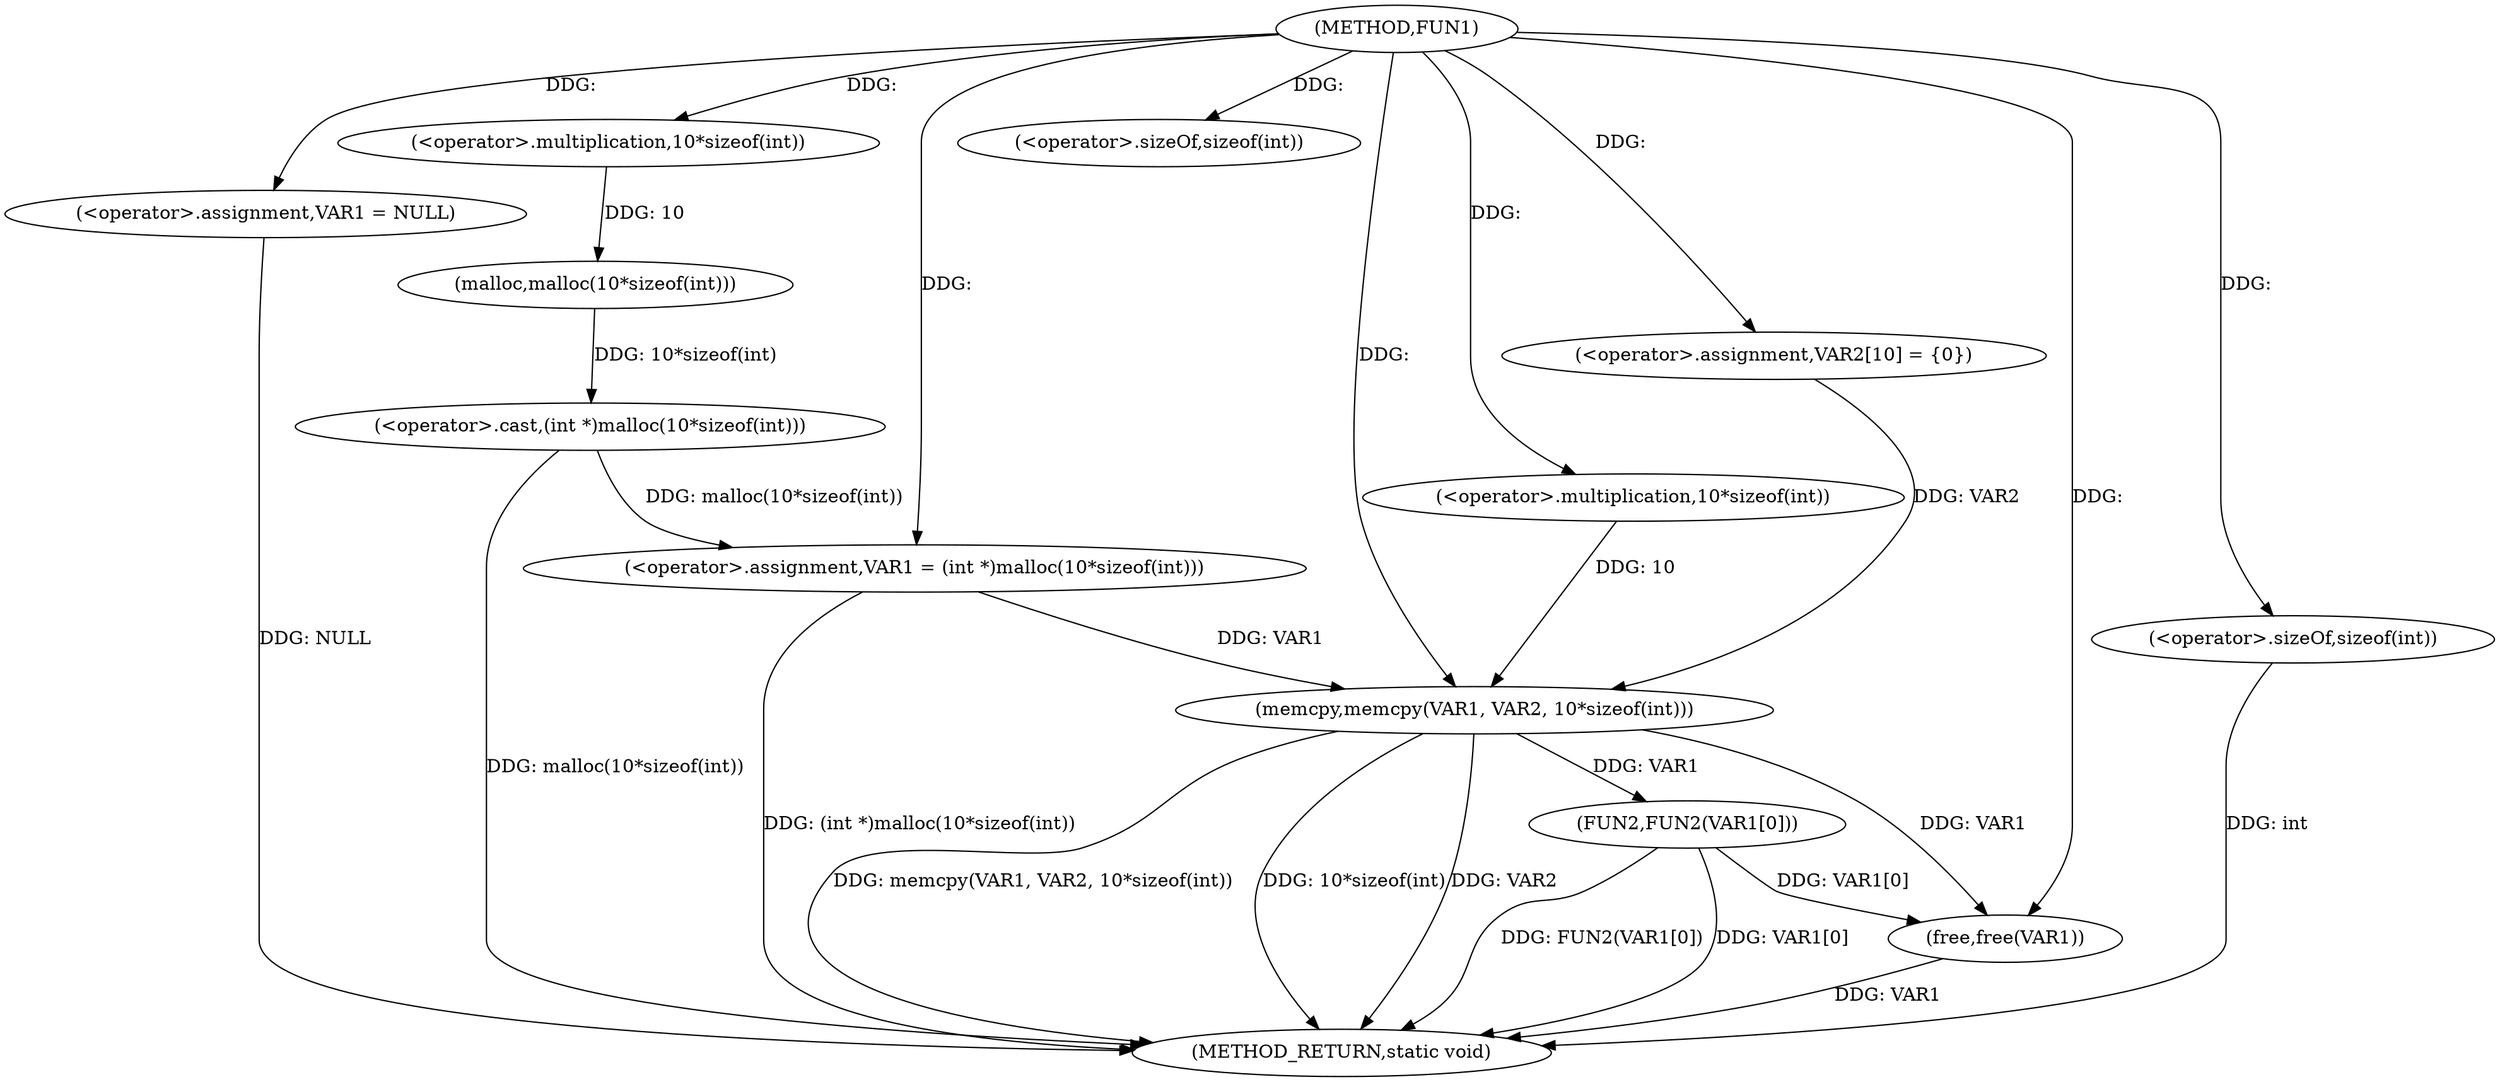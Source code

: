 digraph FUN1 {  
"1000100" [label = "(METHOD,FUN1)" ]
"1000134" [label = "(METHOD_RETURN,static void)" ]
"1000103" [label = "(<operator>.assignment,VAR1 = NULL)" ]
"1000108" [label = "(<operator>.assignment,VAR1 = (int *)malloc(10*sizeof(int)))" ]
"1000110" [label = "(<operator>.cast,(int *)malloc(10*sizeof(int)))" ]
"1000112" [label = "(malloc,malloc(10*sizeof(int)))" ]
"1000113" [label = "(<operator>.multiplication,10*sizeof(int))" ]
"1000115" [label = "(<operator>.sizeOf,sizeof(int))" ]
"1000119" [label = "(<operator>.assignment,VAR2[10] = {0})" ]
"1000121" [label = "(memcpy,memcpy(VAR1, VAR2, 10*sizeof(int)))" ]
"1000124" [label = "(<operator>.multiplication,10*sizeof(int))" ]
"1000126" [label = "(<operator>.sizeOf,sizeof(int))" ]
"1000128" [label = "(FUN2,FUN2(VAR1[0]))" ]
"1000132" [label = "(free,free(VAR1))" ]
  "1000103" -> "1000134"  [ label = "DDG: NULL"] 
  "1000121" -> "1000134"  [ label = "DDG: memcpy(VAR1, VAR2, 10*sizeof(int))"] 
  "1000126" -> "1000134"  [ label = "DDG: int"] 
  "1000108" -> "1000134"  [ label = "DDG: (int *)malloc(10*sizeof(int))"] 
  "1000128" -> "1000134"  [ label = "DDG: FUN2(VAR1[0])"] 
  "1000121" -> "1000134"  [ label = "DDG: 10*sizeof(int)"] 
  "1000121" -> "1000134"  [ label = "DDG: VAR2"] 
  "1000128" -> "1000134"  [ label = "DDG: VAR1[0]"] 
  "1000132" -> "1000134"  [ label = "DDG: VAR1"] 
  "1000110" -> "1000134"  [ label = "DDG: malloc(10*sizeof(int))"] 
  "1000100" -> "1000103"  [ label = "DDG: "] 
  "1000110" -> "1000108"  [ label = "DDG: malloc(10*sizeof(int))"] 
  "1000100" -> "1000108"  [ label = "DDG: "] 
  "1000112" -> "1000110"  [ label = "DDG: 10*sizeof(int)"] 
  "1000113" -> "1000112"  [ label = "DDG: 10"] 
  "1000100" -> "1000113"  [ label = "DDG: "] 
  "1000100" -> "1000115"  [ label = "DDG: "] 
  "1000100" -> "1000119"  [ label = "DDG: "] 
  "1000108" -> "1000121"  [ label = "DDG: VAR1"] 
  "1000100" -> "1000121"  [ label = "DDG: "] 
  "1000119" -> "1000121"  [ label = "DDG: VAR2"] 
  "1000124" -> "1000121"  [ label = "DDG: 10"] 
  "1000100" -> "1000124"  [ label = "DDG: "] 
  "1000100" -> "1000126"  [ label = "DDG: "] 
  "1000121" -> "1000128"  [ label = "DDG: VAR1"] 
  "1000128" -> "1000132"  [ label = "DDG: VAR1[0]"] 
  "1000121" -> "1000132"  [ label = "DDG: VAR1"] 
  "1000100" -> "1000132"  [ label = "DDG: "] 
}
